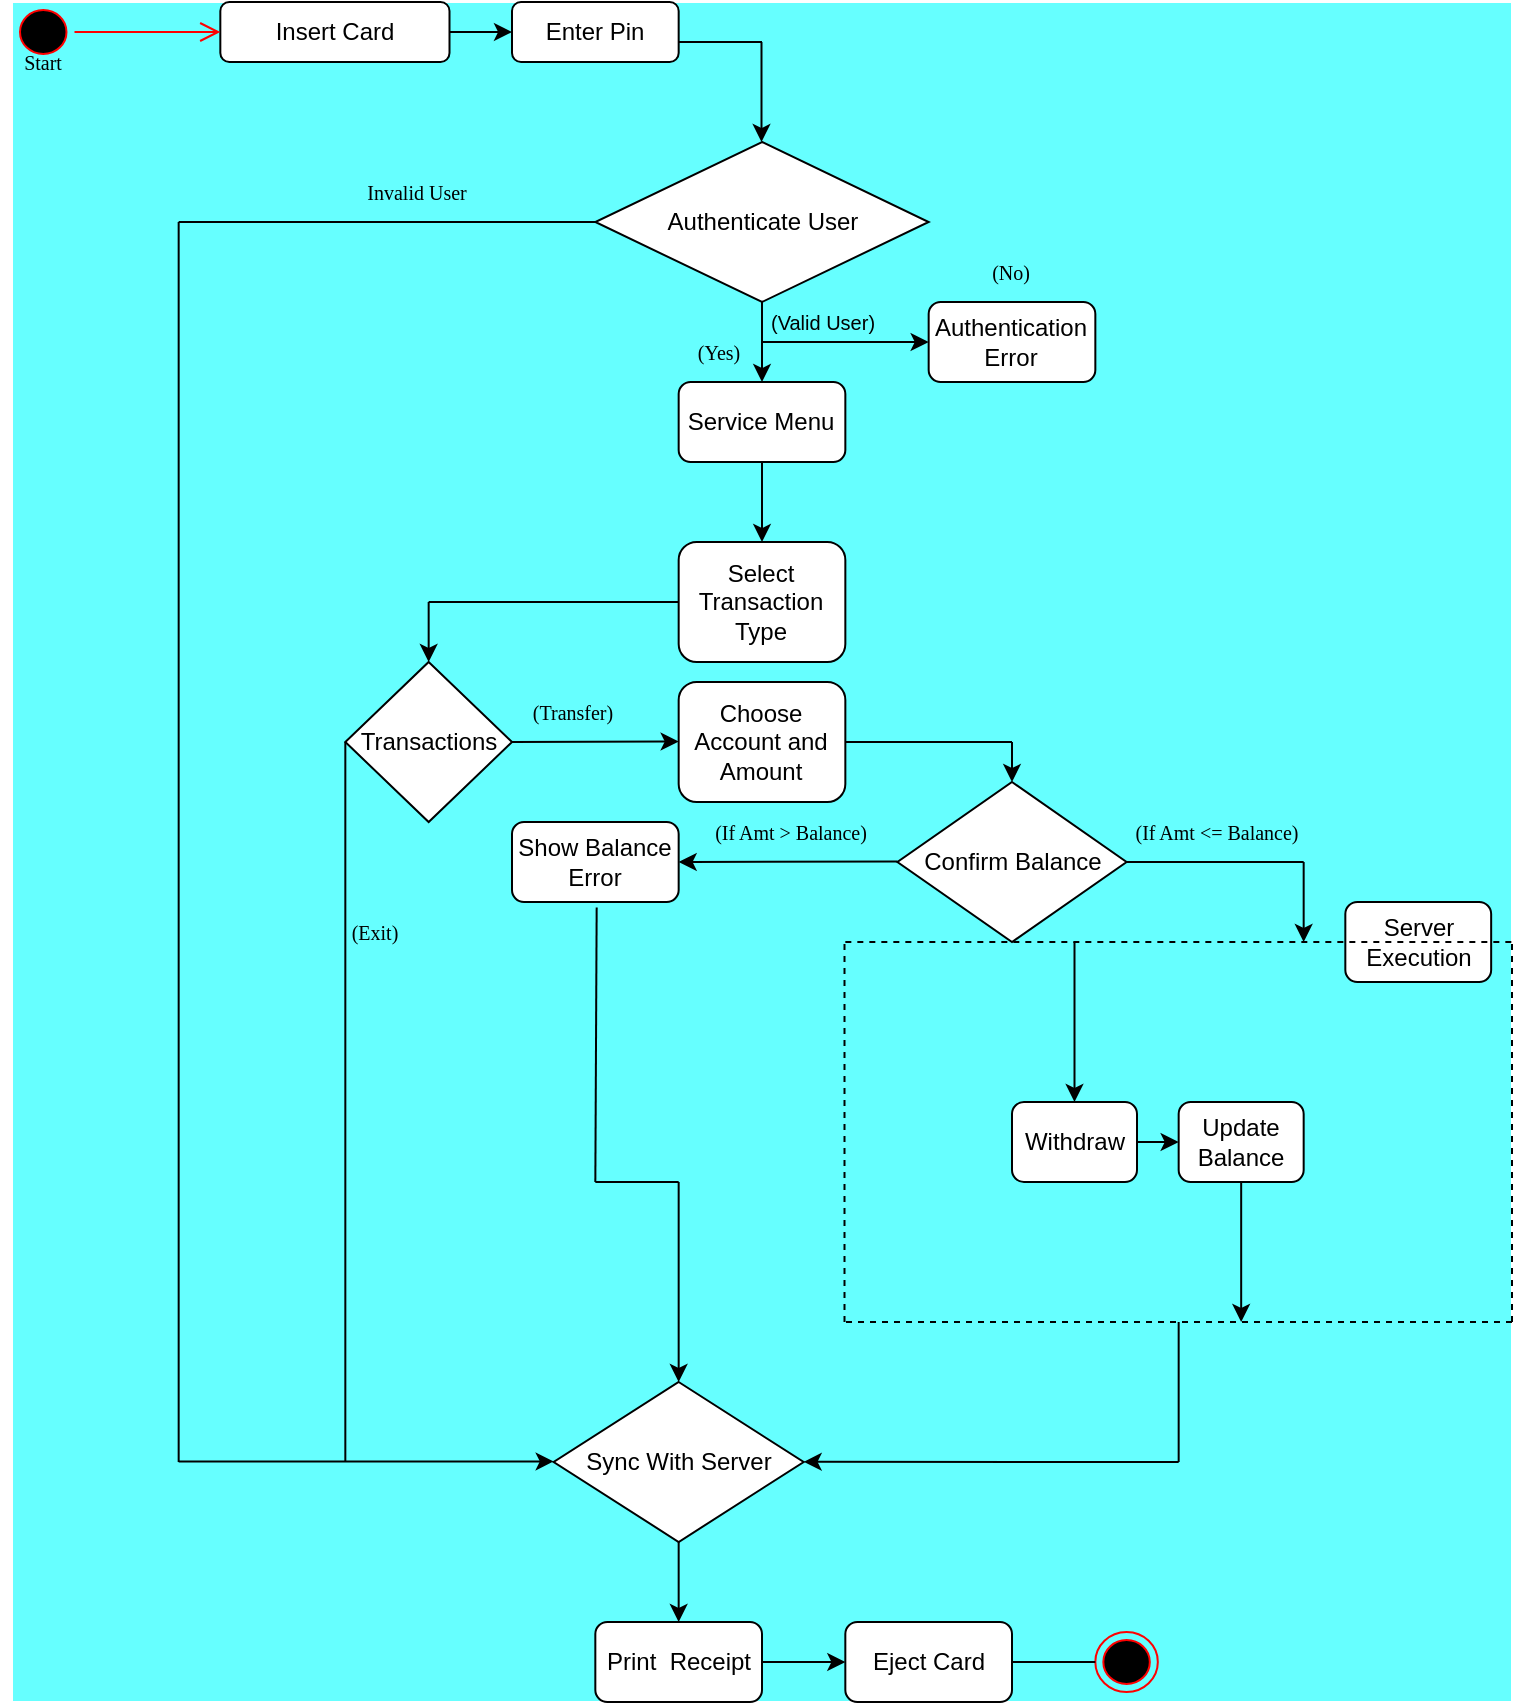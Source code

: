 <mxfile version="20.3.6" type="device"><diagram id="XgwdyEALY8zybwthNju1" name="Page-1"><mxGraphModel dx="2568" dy="962" grid="1" gridSize="10" guides="1" tooltips="1" connect="1" arrows="1" fold="1" page="1" pageScale="1" pageWidth="850" pageHeight="1100" background="#FFFFFF" math="0" shadow="0"><root><mxCell id="0"/><mxCell id="1" parent="0"/><mxCell id="h_fMHd2pjB-8JC7ZYygc-70" value="" style="group;fillColor=#66FFFF;strokeColor=#FFFFFF;" parent="1" vertex="1" connectable="0"><mxGeometry width="750" height="850" as="geometry"/></mxCell><mxCell id="h_fMHd2pjB-8JC7ZYygc-32" value="" style="endArrow=none;html=1;rounded=0;fontSize=12;" parent="h_fMHd2pjB-8JC7ZYygc-70" edge="1"><mxGeometry width="50" height="50" relative="1" as="geometry"><mxPoint x="83.333" y="110" as="sourcePoint"/><mxPoint x="83.333" y="730" as="targetPoint"/></mxGeometry></mxCell><mxCell id="h_fMHd2pjB-8JC7ZYygc-33" value="" style="endArrow=classic;html=1;rounded=0;fontSize=12;" parent="h_fMHd2pjB-8JC7ZYygc-70" edge="1"><mxGeometry width="50" height="50" relative="1" as="geometry"><mxPoint x="83.333" y="729.71" as="sourcePoint"/><mxPoint x="270.833" y="729.71" as="targetPoint"/></mxGeometry></mxCell><mxCell id="h_fMHd2pjB-8JC7ZYygc-4" value="" style="ellipse;html=1;shape=startState;fillColor=#000000;strokeColor=#ff0000;container=0;" parent="h_fMHd2pjB-8JC7ZYygc-70" vertex="1"><mxGeometry width="31.25" height="30" as="geometry"/></mxCell><mxCell id="h_fMHd2pjB-8JC7ZYygc-6" value="Insert Card" style="rounded=1;whiteSpace=wrap;html=1;container=0;" parent="h_fMHd2pjB-8JC7ZYygc-70" vertex="1"><mxGeometry x="104.167" width="114.583" height="30" as="geometry"/></mxCell><mxCell id="h_fMHd2pjB-8JC7ZYygc-8" value="Enter Pin" style="rounded=1;whiteSpace=wrap;html=1;container=0;" parent="h_fMHd2pjB-8JC7ZYygc-70" vertex="1"><mxGeometry x="250.0" width="83.333" height="30" as="geometry"/></mxCell><mxCell id="h_fMHd2pjB-8JC7ZYygc-5" value="" style="edgeStyle=orthogonalEdgeStyle;html=1;verticalAlign=bottom;endArrow=open;endSize=8;strokeColor=#ff0000;rounded=0;entryX=0;entryY=0.5;entryDx=0;entryDy=0;" parent="h_fMHd2pjB-8JC7ZYygc-70" source="h_fMHd2pjB-8JC7ZYygc-4" target="h_fMHd2pjB-8JC7ZYygc-6" edge="1"><mxGeometry relative="1" as="geometry"><mxPoint x="93.75" y="15" as="targetPoint"/></mxGeometry></mxCell><mxCell id="h_fMHd2pjB-8JC7ZYygc-7" value="" style="endArrow=classic;html=1;rounded=0;exitX=1;exitY=0.5;exitDx=0;exitDy=0;entryX=0;entryY=0.5;entryDx=0;entryDy=0;" parent="h_fMHd2pjB-8JC7ZYygc-70" source="h_fMHd2pjB-8JC7ZYygc-6" target="h_fMHd2pjB-8JC7ZYygc-8" edge="1"><mxGeometry width="50" height="50" relative="1" as="geometry"><mxPoint x="218.75" y="20" as="sourcePoint"/><mxPoint x="250.0" y="15" as="targetPoint"/></mxGeometry></mxCell><mxCell id="h_fMHd2pjB-8JC7ZYygc-12" value="Authenticate User" style="rhombus;whiteSpace=wrap;html=1;fontSize=12;container=0;" parent="h_fMHd2pjB-8JC7ZYygc-70" vertex="1"><mxGeometry x="291.667" y="70" width="166.667" height="80" as="geometry"/></mxCell><mxCell id="h_fMHd2pjB-8JC7ZYygc-13" value="" style="endArrow=none;html=1;rounded=0;fontSize=12;" parent="h_fMHd2pjB-8JC7ZYygc-70" edge="1"><mxGeometry width="50" height="50" relative="1" as="geometry"><mxPoint x="333.333" y="20" as="sourcePoint"/><mxPoint x="375" y="20" as="targetPoint"/></mxGeometry></mxCell><mxCell id="h_fMHd2pjB-8JC7ZYygc-14" value="" style="endArrow=classic;html=1;rounded=0;fontSize=12;" parent="h_fMHd2pjB-8JC7ZYygc-70" edge="1"><mxGeometry width="50" height="50" relative="1" as="geometry"><mxPoint x="374.75" y="20" as="sourcePoint"/><mxPoint x="374.75" y="70" as="targetPoint"/></mxGeometry></mxCell><mxCell id="h_fMHd2pjB-8JC7ZYygc-16" value="Service Menu" style="rounded=1;whiteSpace=wrap;html=1;container=0;" parent="h_fMHd2pjB-8JC7ZYygc-70" vertex="1"><mxGeometry x="333.333" y="190" width="83.333" height="40" as="geometry"/></mxCell><mxCell id="h_fMHd2pjB-8JC7ZYygc-17" value="Authentication Error" style="rounded=1;whiteSpace=wrap;html=1;container=0;" parent="h_fMHd2pjB-8JC7ZYygc-70" vertex="1"><mxGeometry x="458.333" y="150" width="83.333" height="40" as="geometry"/></mxCell><mxCell id="h_fMHd2pjB-8JC7ZYygc-18" value="Select Transaction Type" style="rounded=1;whiteSpace=wrap;html=1;container=0;" parent="h_fMHd2pjB-8JC7ZYygc-70" vertex="1"><mxGeometry x="333.333" y="270" width="83.333" height="60" as="geometry"/></mxCell><mxCell id="h_fMHd2pjB-8JC7ZYygc-19" value="Transactions" style="rhombus;whiteSpace=wrap;html=1;fontSize=12;container=0;" parent="h_fMHd2pjB-8JC7ZYygc-70" vertex="1"><mxGeometry x="166.667" y="330" width="83.333" height="80" as="geometry"/></mxCell><mxCell id="h_fMHd2pjB-8JC7ZYygc-20" value="Choose Account and Amount" style="rounded=1;whiteSpace=wrap;html=1;container=0;" parent="h_fMHd2pjB-8JC7ZYygc-70" vertex="1"><mxGeometry x="333.333" y="340" width="83.333" height="60" as="geometry"/></mxCell><mxCell id="h_fMHd2pjB-8JC7ZYygc-21" value="Confirm Balance" style="rhombus;whiteSpace=wrap;html=1;fontSize=12;container=0;" parent="h_fMHd2pjB-8JC7ZYygc-70" vertex="1"><mxGeometry x="442.708" y="390" width="114.583" height="80" as="geometry"/></mxCell><mxCell id="h_fMHd2pjB-8JC7ZYygc-22" value="Server Execution" style="rounded=1;whiteSpace=wrap;html=1;container=0;" parent="h_fMHd2pjB-8JC7ZYygc-70" vertex="1"><mxGeometry x="666.667" y="450" width="72.917" height="40" as="geometry"/></mxCell><mxCell id="h_fMHd2pjB-8JC7ZYygc-23" value="Show Balance Error" style="rounded=1;whiteSpace=wrap;html=1;container=0;" parent="h_fMHd2pjB-8JC7ZYygc-70" vertex="1"><mxGeometry x="250.0" y="410" width="83.333" height="40" as="geometry"/></mxCell><mxCell id="h_fMHd2pjB-8JC7ZYygc-24" value="Sync With Server" style="rhombus;whiteSpace=wrap;html=1;fontSize=12;container=0;" parent="h_fMHd2pjB-8JC7ZYygc-70" vertex="1"><mxGeometry x="270.833" y="690" width="125.0" height="80" as="geometry"/></mxCell><mxCell id="h_fMHd2pjB-8JC7ZYygc-25" value="Withdraw" style="rounded=1;whiteSpace=wrap;html=1;container=0;" parent="h_fMHd2pjB-8JC7ZYygc-70" vertex="1"><mxGeometry x="500.0" y="550" width="62.5" height="40" as="geometry"/></mxCell><mxCell id="h_fMHd2pjB-8JC7ZYygc-26" value="Update Balance" style="rounded=1;whiteSpace=wrap;html=1;container=0;" parent="h_fMHd2pjB-8JC7ZYygc-70" vertex="1"><mxGeometry x="583.333" y="550" width="62.5" height="40" as="geometry"/></mxCell><mxCell id="h_fMHd2pjB-8JC7ZYygc-31" value="" style="endArrow=none;html=1;rounded=0;fontSize=12;" parent="h_fMHd2pjB-8JC7ZYygc-70" edge="1"><mxGeometry width="50" height="50" relative="1" as="geometry"><mxPoint x="83.333" y="110" as="sourcePoint"/><mxPoint x="291.667" y="110" as="targetPoint"/></mxGeometry></mxCell><mxCell id="h_fMHd2pjB-8JC7ZYygc-34" value="" style="endArrow=none;html=1;rounded=0;fontSize=12;exitX=0;exitY=0.5;exitDx=0;exitDy=0;" parent="h_fMHd2pjB-8JC7ZYygc-70" source="h_fMHd2pjB-8JC7ZYygc-19" edge="1"><mxGeometry width="50" height="50" relative="1" as="geometry"><mxPoint x="93.75" y="350" as="sourcePoint"/><mxPoint x="166.667" y="730" as="targetPoint"/></mxGeometry></mxCell><mxCell id="h_fMHd2pjB-8JC7ZYygc-36" value="" style="endArrow=classic;html=1;rounded=0;fontSize=12;entryX=0.5;entryY=0;entryDx=0;entryDy=0;" parent="h_fMHd2pjB-8JC7ZYygc-70" target="h_fMHd2pjB-8JC7ZYygc-16" edge="1"><mxGeometry width="50" height="50" relative="1" as="geometry"><mxPoint x="375" y="150" as="sourcePoint"/><mxPoint x="427.083" y="100" as="targetPoint"/></mxGeometry></mxCell><mxCell id="h_fMHd2pjB-8JC7ZYygc-37" value="" style="endArrow=classic;html=1;rounded=0;entryX=0;entryY=0.5;entryDx=0;entryDy=0;" parent="h_fMHd2pjB-8JC7ZYygc-70" target="h_fMHd2pjB-8JC7ZYygc-17" edge="1"><mxGeometry width="50" height="50" relative="1" as="geometry"><mxPoint x="375" y="170" as="sourcePoint"/><mxPoint x="442.708" y="169.9" as="targetPoint"/></mxGeometry></mxCell><mxCell id="h_fMHd2pjB-8JC7ZYygc-38" value="" style="endArrow=classic;html=1;rounded=0;fontSize=12;entryX=0.5;entryY=0;entryDx=0;entryDy=0;" parent="h_fMHd2pjB-8JC7ZYygc-70" edge="1"><mxGeometry width="50" height="50" relative="1" as="geometry"><mxPoint x="375" y="230" as="sourcePoint"/><mxPoint x="375" y="270" as="targetPoint"/></mxGeometry></mxCell><mxCell id="h_fMHd2pjB-8JC7ZYygc-40" value="" style="endArrow=classic;html=1;rounded=0;exitX=1;exitY=0.5;exitDx=0;exitDy=0;" parent="h_fMHd2pjB-8JC7ZYygc-70" source="h_fMHd2pjB-8JC7ZYygc-19" edge="1"><mxGeometry width="50" height="50" relative="1" as="geometry"><mxPoint x="260.417" y="369.76" as="sourcePoint"/><mxPoint x="333.333" y="369.76" as="targetPoint"/></mxGeometry></mxCell><mxCell id="h_fMHd2pjB-8JC7ZYygc-41" value="" style="endArrow=classic;html=1;rounded=0;entryX=0.5;entryY=0;entryDx=0;entryDy=0;" parent="h_fMHd2pjB-8JC7ZYygc-70" target="h_fMHd2pjB-8JC7ZYygc-19" edge="1"><mxGeometry width="50" height="50" relative="1" as="geometry"><mxPoint x="208.333" y="300" as="sourcePoint"/><mxPoint x="291.667" y="290" as="targetPoint"/></mxGeometry></mxCell><mxCell id="h_fMHd2pjB-8JC7ZYygc-42" value="" style="endArrow=none;html=1;rounded=0;fontSize=12;entryX=0;entryY=0.5;entryDx=0;entryDy=0;" parent="h_fMHd2pjB-8JC7ZYygc-70" target="h_fMHd2pjB-8JC7ZYygc-18" edge="1"><mxGeometry width="50" height="50" relative="1" as="geometry"><mxPoint x="208.333" y="300" as="sourcePoint"/><mxPoint x="322.917" y="280" as="targetPoint"/></mxGeometry></mxCell><mxCell id="h_fMHd2pjB-8JC7ZYygc-43" value="" style="endArrow=classic;html=1;rounded=0;entryX=0.5;entryY=0;entryDx=0;entryDy=0;" parent="h_fMHd2pjB-8JC7ZYygc-70" target="h_fMHd2pjB-8JC7ZYygc-21" edge="1"><mxGeometry width="50" height="50" relative="1" as="geometry"><mxPoint x="500.0" y="370" as="sourcePoint"/><mxPoint x="645.833" y="329.51" as="targetPoint"/></mxGeometry></mxCell><mxCell id="h_fMHd2pjB-8JC7ZYygc-45" value="" style="endArrow=classic;html=1;rounded=0;fontSize=12;entryX=1;entryY=0.5;entryDx=0;entryDy=0;" parent="h_fMHd2pjB-8JC7ZYygc-70" target="h_fMHd2pjB-8JC7ZYygc-23" edge="1"><mxGeometry width="50" height="50" relative="1" as="geometry"><mxPoint x="442.708" y="429.74" as="sourcePoint"/><mxPoint x="359.375" y="429.6" as="targetPoint"/></mxGeometry></mxCell><mxCell id="h_fMHd2pjB-8JC7ZYygc-46" value="" style="endArrow=none;html=1;rounded=0;fontSize=12;exitX=0.508;exitY=1.07;exitDx=0;exitDy=0;exitPerimeter=0;" parent="h_fMHd2pjB-8JC7ZYygc-70" source="h_fMHd2pjB-8JC7ZYygc-23" edge="1"><mxGeometry width="50" height="50" relative="1" as="geometry"><mxPoint x="291.667" y="470" as="sourcePoint"/><mxPoint x="291.667" y="590" as="targetPoint"/></mxGeometry></mxCell><mxCell id="h_fMHd2pjB-8JC7ZYygc-47" value="" style="endArrow=none;html=1;rounded=0;fontSize=12;" parent="h_fMHd2pjB-8JC7ZYygc-70" edge="1"><mxGeometry width="50" height="50" relative="1" as="geometry"><mxPoint x="333.333" y="590" as="sourcePoint"/><mxPoint x="291.667" y="590" as="targetPoint"/></mxGeometry></mxCell><mxCell id="h_fMHd2pjB-8JC7ZYygc-48" value="" style="endArrow=classic;html=1;rounded=0;fontSize=12;entryX=0.5;entryY=0;entryDx=0;entryDy=0;" parent="h_fMHd2pjB-8JC7ZYygc-70" target="h_fMHd2pjB-8JC7ZYygc-24" edge="1"><mxGeometry width="50" height="50" relative="1" as="geometry"><mxPoint x="333.333" y="590" as="sourcePoint"/><mxPoint x="437.5" y="530" as="targetPoint"/></mxGeometry></mxCell><mxCell id="h_fMHd2pjB-8JC7ZYygc-49" value="" style="endArrow=none;html=1;rounded=0;fontSize=12;entryX=1;entryY=0.5;entryDx=0;entryDy=0;" parent="h_fMHd2pjB-8JC7ZYygc-70" target="h_fMHd2pjB-8JC7ZYygc-20" edge="1"><mxGeometry width="50" height="50" relative="1" as="geometry"><mxPoint x="500.0" y="370" as="sourcePoint"/><mxPoint x="447.917" y="360" as="targetPoint"/></mxGeometry></mxCell><mxCell id="h_fMHd2pjB-8JC7ZYygc-50" value="" style="endArrow=none;dashed=1;html=1;rounded=0;fontSize=12;" parent="h_fMHd2pjB-8JC7ZYygc-70" edge="1"><mxGeometry width="50" height="50" relative="1" as="geometry"><mxPoint x="416.667" y="470" as="sourcePoint"/><mxPoint x="750" y="470" as="targetPoint"/></mxGeometry></mxCell><mxCell id="h_fMHd2pjB-8JC7ZYygc-52" value="" style="endArrow=none;dashed=1;html=1;rounded=0;fontSize=12;" parent="h_fMHd2pjB-8JC7ZYygc-70" edge="1"><mxGeometry width="50" height="50" relative="1" as="geometry"><mxPoint x="750" y="660" as="sourcePoint"/><mxPoint x="750" y="470" as="targetPoint"/></mxGeometry></mxCell><mxCell id="h_fMHd2pjB-8JC7ZYygc-53" value="" style="endArrow=none;dashed=1;html=1;rounded=0;fontSize=12;" parent="h_fMHd2pjB-8JC7ZYygc-70" edge="1"><mxGeometry width="50" height="50" relative="1" as="geometry"><mxPoint x="750" y="660" as="sourcePoint"/><mxPoint x="416.667" y="660" as="targetPoint"/></mxGeometry></mxCell><mxCell id="h_fMHd2pjB-8JC7ZYygc-54" value="" style="endArrow=none;dashed=1;html=1;rounded=0;fontSize=12;" parent="h_fMHd2pjB-8JC7ZYygc-70" edge="1"><mxGeometry width="50" height="50" relative="1" as="geometry"><mxPoint x="416.25" y="660" as="sourcePoint"/><mxPoint x="416.25" y="470" as="targetPoint"/></mxGeometry></mxCell><mxCell id="h_fMHd2pjB-8JC7ZYygc-55" value="" style="endArrow=classic;html=1;rounded=0;fontSize=12;entryX=1;entryY=0.5;entryDx=0;entryDy=0;" parent="h_fMHd2pjB-8JC7ZYygc-70" edge="1"><mxGeometry width="50" height="50" relative="1" as="geometry"><mxPoint x="583.333" y="730" as="sourcePoint"/><mxPoint x="395.833" y="729.92" as="targetPoint"/></mxGeometry></mxCell><mxCell id="h_fMHd2pjB-8JC7ZYygc-56" value="" style="endArrow=classic;html=1;rounded=0;fontSize=12;exitX=0.5;exitY=1;exitDx=0;exitDy=0;" parent="h_fMHd2pjB-8JC7ZYygc-70" source="h_fMHd2pjB-8JC7ZYygc-24" edge="1"><mxGeometry width="50" height="50" relative="1" as="geometry"><mxPoint x="479.167" y="910.08" as="sourcePoint"/><mxPoint x="333.333" y="810" as="targetPoint"/></mxGeometry></mxCell><mxCell id="h_fMHd2pjB-8JC7ZYygc-57" value="Eject Card" style="rounded=1;whiteSpace=wrap;html=1;container=0;" parent="h_fMHd2pjB-8JC7ZYygc-70" vertex="1"><mxGeometry x="416.667" y="810" width="83.333" height="40" as="geometry"/></mxCell><mxCell id="h_fMHd2pjB-8JC7ZYygc-60" value="" style="ellipse;html=1;shape=endState;fillColor=#000000;strokeColor=#ff0000;fontSize=12;" parent="h_fMHd2pjB-8JC7ZYygc-70" vertex="1"><mxGeometry x="541.667" y="815" width="31.25" height="30" as="geometry"/></mxCell><mxCell id="h_fMHd2pjB-8JC7ZYygc-63" value="" style="endArrow=none;html=1;rounded=0;fontSize=12;entryX=0;entryY=0.5;entryDx=0;entryDy=0;exitX=1;exitY=0.5;exitDx=0;exitDy=0;" parent="h_fMHd2pjB-8JC7ZYygc-70" source="h_fMHd2pjB-8JC7ZYygc-57" target="h_fMHd2pjB-8JC7ZYygc-60" edge="1"><mxGeometry width="50" height="50" relative="1" as="geometry"><mxPoint x="500.0" y="820" as="sourcePoint"/><mxPoint x="427.083" y="800" as="targetPoint"/></mxGeometry></mxCell><mxCell id="h_fMHd2pjB-8JC7ZYygc-64" value="" style="endArrow=classic;html=1;rounded=0;fontSize=12;entryX=0;entryY=0.5;entryDx=0;entryDy=0;exitX=1;exitY=0.5;exitDx=0;exitDy=0;" parent="h_fMHd2pjB-8JC7ZYygc-70" source="h_fMHd2pjB-8JC7ZYygc-66" target="h_fMHd2pjB-8JC7ZYygc-57" edge="1"><mxGeometry width="50" height="50" relative="1" as="geometry"><mxPoint x="625" y="825" as="sourcePoint"/><mxPoint x="625" y="875" as="targetPoint"/></mxGeometry></mxCell><mxCell id="h_fMHd2pjB-8JC7ZYygc-65" value="" style="endArrow=none;html=1;rounded=0;fontSize=12;" parent="h_fMHd2pjB-8JC7ZYygc-70" edge="1"><mxGeometry width="50" height="50" relative="1" as="geometry"><mxPoint x="583.333" y="730" as="sourcePoint"/><mxPoint x="583.333" y="660" as="targetPoint"/></mxGeometry></mxCell><mxCell id="h_fMHd2pjB-8JC7ZYygc-66" value="Print&amp;nbsp; Receipt" style="rounded=1;whiteSpace=wrap;html=1;container=0;" parent="h_fMHd2pjB-8JC7ZYygc-70" vertex="1"><mxGeometry x="291.667" y="810" width="83.333" height="40" as="geometry"/></mxCell><mxCell id="h_fMHd2pjB-8JC7ZYygc-67" value="" style="endArrow=classic;html=1;rounded=0;fontSize=12;exitX=0.5;exitY=1;exitDx=0;exitDy=0;" parent="h_fMHd2pjB-8JC7ZYygc-70" source="h_fMHd2pjB-8JC7ZYygc-26" edge="1"><mxGeometry width="50" height="50" relative="1" as="geometry"><mxPoint x="541.667" y="650" as="sourcePoint"/><mxPoint x="614.583" y="660" as="targetPoint"/></mxGeometry></mxCell><mxCell id="h_fMHd2pjB-8JC7ZYygc-68" value="" style="endArrow=classic;html=1;rounded=0;fontSize=12;entryX=0.5;entryY=0;entryDx=0;entryDy=0;" parent="h_fMHd2pjB-8JC7ZYygc-70" target="h_fMHd2pjB-8JC7ZYygc-25" edge="1"><mxGeometry width="50" height="50" relative="1" as="geometry"><mxPoint x="531.25" y="470" as="sourcePoint"/><mxPoint x="552.083" y="490" as="targetPoint"/></mxGeometry></mxCell><mxCell id="h_fMHd2pjB-8JC7ZYygc-69" value="" style="endArrow=classic;html=1;rounded=0;fontSize=12;entryX=0;entryY=0.5;entryDx=0;entryDy=0;" parent="h_fMHd2pjB-8JC7ZYygc-70" target="h_fMHd2pjB-8JC7ZYygc-26" edge="1"><mxGeometry width="50" height="50" relative="1" as="geometry"><mxPoint x="562.5" y="570" as="sourcePoint"/><mxPoint x="614.583" y="520" as="targetPoint"/></mxGeometry></mxCell><mxCell id="h_fMHd2pjB-8JC7ZYygc-72" value="&lt;font size=&quot;1&quot;&gt;(Valid User)&lt;/font&gt;" style="text;html=1;align=center;verticalAlign=middle;resizable=0;points=[];autosize=1;strokeColor=none;fillColor=none;fontSize=12;" parent="h_fMHd2pjB-8JC7ZYygc-70" vertex="1"><mxGeometry x="364.583" y="145" width="80" height="30" as="geometry"/></mxCell><mxCell id="h_fMHd2pjB-8JC7ZYygc-76" value="Start" style="text;html=1;align=center;verticalAlign=middle;resizable=0;points=[];autosize=1;strokeColor=none;fillColor=none;fontSize=10;fontFamily=Times New Roman;" parent="h_fMHd2pjB-8JC7ZYygc-70" vertex="1"><mxGeometry x="-5.208" y="15" width="40" height="30" as="geometry"/></mxCell><mxCell id="h_fMHd2pjB-8JC7ZYygc-77" value="(Exit)" style="text;html=1;align=center;verticalAlign=middle;resizable=0;points=[];autosize=1;strokeColor=none;fillColor=none;fontSize=10;fontFamily=Times New Roman;" parent="h_fMHd2pjB-8JC7ZYygc-70" vertex="1"><mxGeometry x="156.25" y="450" width="50" height="30" as="geometry"/></mxCell><mxCell id="h_fMHd2pjB-8JC7ZYygc-78" value="(Transfer)" style="text;html=1;align=center;verticalAlign=middle;resizable=0;points=[];autosize=1;strokeColor=none;fillColor=none;fontSize=10;fontFamily=Times New Roman;" parent="h_fMHd2pjB-8JC7ZYygc-70" vertex="1"><mxGeometry x="250.0" y="340" width="60" height="30" as="geometry"/></mxCell><mxCell id="h_fMHd2pjB-8JC7ZYygc-84" value="&lt;font style=&quot;font-size: 10px;&quot; face=&quot;Times New Roman&quot;&gt;(If Amt &amp;gt; Balance)&lt;/font&gt;" style="text;html=1;align=center;verticalAlign=middle;resizable=0;points=[];autosize=1;strokeColor=none;fillColor=none;fontSize=12;fontFamily=Helvetica;" parent="h_fMHd2pjB-8JC7ZYygc-70" vertex="1"><mxGeometry x="338.542" y="400" width="100" height="30" as="geometry"/></mxCell><mxCell id="h_fMHd2pjB-8JC7ZYygc-85" value="" style="endArrow=none;html=1;rounded=0;fontFamily=Helvetica;fontSize=12;" parent="h_fMHd2pjB-8JC7ZYygc-70" edge="1"><mxGeometry width="50" height="50" relative="1" as="geometry"><mxPoint x="557.292" y="430" as="sourcePoint"/><mxPoint x="645.833" y="430" as="targetPoint"/></mxGeometry></mxCell><mxCell id="h_fMHd2pjB-8JC7ZYygc-86" value="&lt;font style=&quot;font-size: 10px;&quot; face=&quot;Times New Roman&quot;&gt;(If Amt &amp;lt;= Balance)&lt;/font&gt;" style="text;html=1;align=center;verticalAlign=middle;resizable=0;points=[];autosize=1;strokeColor=none;fillColor=none;fontSize=12;fontFamily=Helvetica;" parent="h_fMHd2pjB-8JC7ZYygc-70" vertex="1"><mxGeometry x="552.083" y="400" width="100" height="30" as="geometry"/></mxCell><mxCell id="h_fMHd2pjB-8JC7ZYygc-87" value="" style="endArrow=classic;html=1;rounded=0;fontFamily=Times New Roman;fontSize=10;" parent="h_fMHd2pjB-8JC7ZYygc-70" edge="1"><mxGeometry width="50" height="50" relative="1" as="geometry"><mxPoint x="645.833" y="430" as="sourcePoint"/><mxPoint x="645.833" y="470" as="targetPoint"/></mxGeometry></mxCell><mxCell id="h_fMHd2pjB-8JC7ZYygc-74" value="(No)" style="text;html=1;align=center;verticalAlign=middle;resizable=0;points=[];autosize=1;strokeColor=none;fillColor=none;fontSize=10;fontFamily=Times New Roman;" parent="h_fMHd2pjB-8JC7ZYygc-70" vertex="1"><mxGeometry x="479.167" y="120" width="40" height="30" as="geometry"/></mxCell><mxCell id="h_fMHd2pjB-8JC7ZYygc-73" value="(Yes)" style="text;html=1;align=center;verticalAlign=middle;resizable=0;points=[];autosize=1;strokeColor=none;fillColor=none;fontSize=10;fontFamily=Times New Roman;" parent="h_fMHd2pjB-8JC7ZYygc-70" vertex="1"><mxGeometry x="333.333" y="160" width="40" height="30" as="geometry"/></mxCell><mxCell id="h_fMHd2pjB-8JC7ZYygc-75" value="Invalid User" style="text;html=1;align=center;verticalAlign=middle;resizable=0;points=[];autosize=1;strokeColor=none;fillColor=none;fontSize=10;fontFamily=Times New Roman;" parent="h_fMHd2pjB-8JC7ZYygc-70" vertex="1"><mxGeometry x="166.667" y="80" width="70" height="30" as="geometry"/></mxCell></root></mxGraphModel></diagram></mxfile>